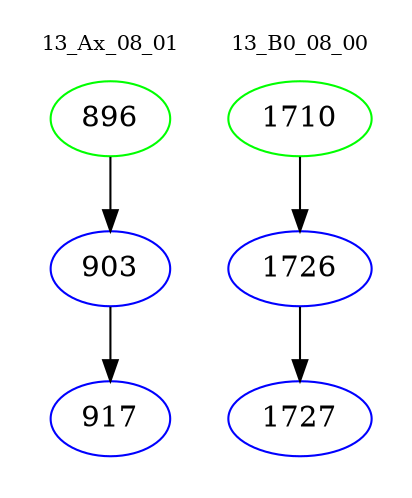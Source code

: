 digraph{
subgraph cluster_0 {
color = white
label = "13_Ax_08_01";
fontsize=10;
T0_896 [label="896", color="green"]
T0_896 -> T0_903 [color="black"]
T0_903 [label="903", color="blue"]
T0_903 -> T0_917 [color="black"]
T0_917 [label="917", color="blue"]
}
subgraph cluster_1 {
color = white
label = "13_B0_08_00";
fontsize=10;
T1_1710 [label="1710", color="green"]
T1_1710 -> T1_1726 [color="black"]
T1_1726 [label="1726", color="blue"]
T1_1726 -> T1_1727 [color="black"]
T1_1727 [label="1727", color="blue"]
}
}
